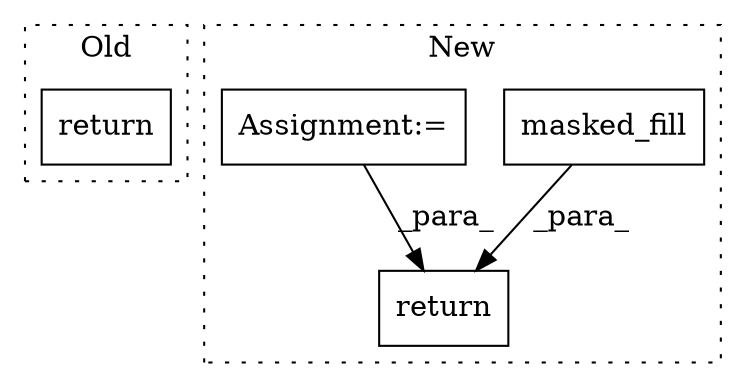 digraph G {
subgraph cluster0 {
1 [label="return" a="41" s="7078" l="7" shape="box"];
label = "Old";
style="dotted";
}
subgraph cluster1 {
2 [label="masked_fill" a="32" s="7217,7260" l="12,1" shape="box"];
3 [label="return" a="41" s="7267" l="7" shape="box"];
4 [label="Assignment:=" a="7" s="7169" l="1" shape="box"];
label = "New";
style="dotted";
}
2 -> 3 [label="_para_"];
4 -> 3 [label="_para_"];
}